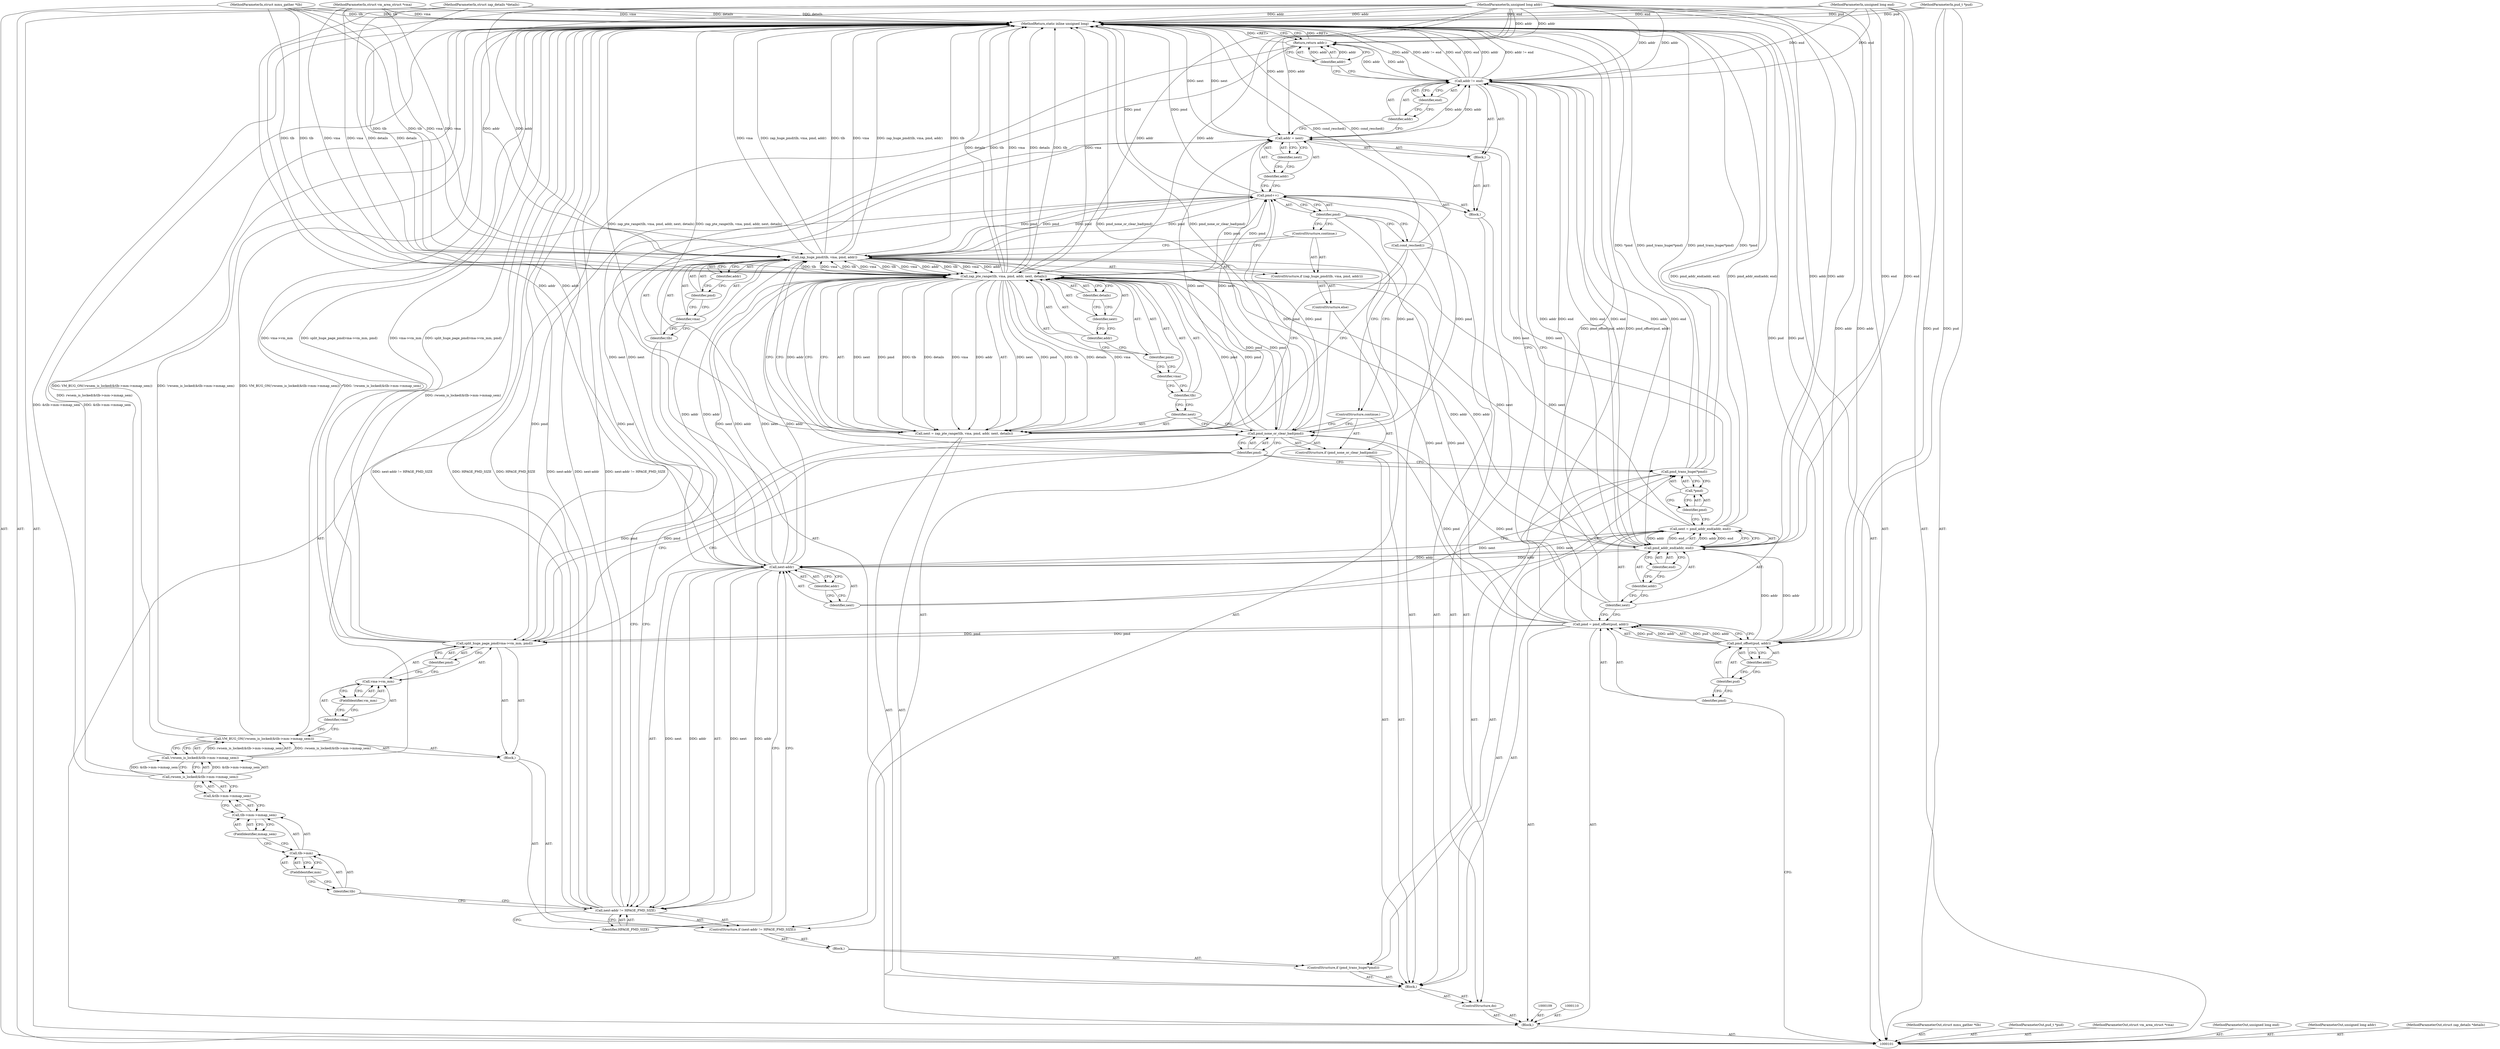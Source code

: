digraph "1_linux_4a1d704194a441bf83c636004a479e01360ec850_6" {
"1000183" [label="(MethodReturn,static inline unsigned long)"];
"1000102" [label="(MethodParameterIn,struct mmu_gather *tlb)"];
"1000280" [label="(MethodParameterOut,struct mmu_gather *tlb)"];
"1000116" [label="(ControlStructure,do)"];
"1000117" [label="(Block,)"];
"1000120" [label="(Call,pmd_addr_end(addr, end))"];
"1000121" [label="(Identifier,addr)"];
"1000122" [label="(Identifier,end)"];
"1000118" [label="(Call,next = pmd_addr_end(addr, end))"];
"1000119" [label="(Identifier,next)"];
"1000125" [label="(Call,*pmd)"];
"1000126" [label="(Identifier,pmd)"];
"1000127" [label="(Block,)"];
"1000123" [label="(ControlStructure,if (pmd_trans_huge(*pmd)))"];
"1000124" [label="(Call,pmd_trans_huge(*pmd))"];
"1000132" [label="(Identifier,addr)"];
"1000133" [label="(Identifier,HPAGE_PMD_SIZE)"];
"1000128" [label="(ControlStructure,if (next-addr != HPAGE_PMD_SIZE))"];
"1000134" [label="(Block,)"];
"1000129" [label="(Call,next-addr != HPAGE_PMD_SIZE)"];
"1000130" [label="(Call,next-addr)"];
"1000131" [label="(Identifier,next)"];
"1000136" [label="(Call,!rwsem_is_locked(&tlb->mm->mmap_sem))"];
"1000137" [label="(Call,rwsem_is_locked(&tlb->mm->mmap_sem))"];
"1000138" [label="(Call,&tlb->mm->mmap_sem)"];
"1000139" [label="(Call,tlb->mm->mmap_sem)"];
"1000140" [label="(Call,tlb->mm)"];
"1000141" [label="(Identifier,tlb)"];
"1000142" [label="(FieldIdentifier,mm)"];
"1000143" [label="(FieldIdentifier,mmap_sem)"];
"1000135" [label="(Call,VM_BUG_ON(!rwsem_is_locked(&tlb->mm->mmap_sem)))"];
"1000145" [label="(Call,vma->vm_mm)"];
"1000146" [label="(Identifier,vma)"];
"1000147" [label="(FieldIdentifier,vm_mm)"];
"1000148" [label="(Identifier,pmd)"];
"1000144" [label="(Call,split_huge_page_pmd(vma->vm_mm, pmd))"];
"1000150" [label="(ControlStructure,if (zap_huge_pmd(tlb, vma, pmd, addr)))"];
"1000151" [label="(Call,zap_huge_pmd(tlb, vma, pmd, addr))"];
"1000152" [label="(Identifier,tlb)"];
"1000153" [label="(Identifier,vma)"];
"1000154" [label="(Identifier,pmd)"];
"1000155" [label="(Identifier,addr)"];
"1000149" [label="(ControlStructure,else)"];
"1000156" [label="(ControlStructure,continue;)"];
"1000104" [label="(MethodParameterIn,pud_t *pud)"];
"1000282" [label="(MethodParameterOut,pud_t *pud)"];
"1000103" [label="(MethodParameterIn,struct vm_area_struct *vma)"];
"1000281" [label="(MethodParameterOut,struct vm_area_struct *vma)"];
"1000157" [label="(ControlStructure,if (pmd_none_or_clear_bad(pmd)))"];
"1000159" [label="(Identifier,pmd)"];
"1000158" [label="(Call,pmd_none_or_clear_bad(pmd))"];
"1000160" [label="(ControlStructure,continue;)"];
"1000163" [label="(Call,zap_pte_range(tlb, vma, pmd, addr, next, details))"];
"1000164" [label="(Identifier,tlb)"];
"1000165" [label="(Identifier,vma)"];
"1000161" [label="(Call,next = zap_pte_range(tlb, vma, pmd, addr, next, details))"];
"1000162" [label="(Identifier,next)"];
"1000166" [label="(Identifier,pmd)"];
"1000167" [label="(Identifier,addr)"];
"1000168" [label="(Identifier,next)"];
"1000169" [label="(Identifier,details)"];
"1000170" [label="(Call,cond_resched())"];
"1000171" [label="(Block,)"];
"1000172" [label="(Call,pmd++)"];
"1000173" [label="(Identifier,pmd)"];
"1000174" [label="(Block,)"];
"1000175" [label="(Call,addr = next)"];
"1000176" [label="(Identifier,addr)"];
"1000177" [label="(Identifier,next)"];
"1000178" [label="(Call,addr != end)"];
"1000179" [label="(Identifier,addr)"];
"1000180" [label="(Identifier,end)"];
"1000181" [label="(Return,return addr;)"];
"1000182" [label="(Identifier,addr)"];
"1000106" [label="(MethodParameterIn,unsigned long end)"];
"1000284" [label="(MethodParameterOut,unsigned long end)"];
"1000105" [label="(MethodParameterIn,unsigned long addr)"];
"1000283" [label="(MethodParameterOut,unsigned long addr)"];
"1000107" [label="(MethodParameterIn,struct zap_details *details)"];
"1000285" [label="(MethodParameterOut,struct zap_details *details)"];
"1000108" [label="(Block,)"];
"1000111" [label="(Call,pmd = pmd_offset(pud, addr))"];
"1000112" [label="(Identifier,pmd)"];
"1000114" [label="(Identifier,pud)"];
"1000115" [label="(Identifier,addr)"];
"1000113" [label="(Call,pmd_offset(pud, addr))"];
"1000183" -> "1000101"  [label="AST: "];
"1000183" -> "1000181"  [label="CFG: "];
"1000181" -> "1000183"  [label="DDG: <RET>"];
"1000178" -> "1000183"  [label="DDG: addr != end"];
"1000178" -> "1000183"  [label="DDG: end"];
"1000178" -> "1000183"  [label="DDG: addr"];
"1000124" -> "1000183"  [label="DDG: *pmd"];
"1000124" -> "1000183"  [label="DDG: pmd_trans_huge(*pmd)"];
"1000163" -> "1000183"  [label="DDG: details"];
"1000163" -> "1000183"  [label="DDG: tlb"];
"1000163" -> "1000183"  [label="DDG: vma"];
"1000105" -> "1000183"  [label="DDG: addr"];
"1000113" -> "1000183"  [label="DDG: pud"];
"1000151" -> "1000183"  [label="DDG: tlb"];
"1000151" -> "1000183"  [label="DDG: vma"];
"1000151" -> "1000183"  [label="DDG: zap_huge_pmd(tlb, vma, pmd, addr)"];
"1000137" -> "1000183"  [label="DDG: &tlb->mm->mmap_sem"];
"1000161" -> "1000183"  [label="DDG: zap_pte_range(tlb, vma, pmd, addr, next, details)"];
"1000129" -> "1000183"  [label="DDG: next-addr"];
"1000129" -> "1000183"  [label="DDG: next-addr != HPAGE_PMD_SIZE"];
"1000129" -> "1000183"  [label="DDG: HPAGE_PMD_SIZE"];
"1000107" -> "1000183"  [label="DDG: details"];
"1000104" -> "1000183"  [label="DDG: pud"];
"1000144" -> "1000183"  [label="DDG: split_huge_page_pmd(vma->vm_mm, pmd)"];
"1000144" -> "1000183"  [label="DDG: vma->vm_mm"];
"1000158" -> "1000183"  [label="DDG: pmd_none_or_clear_bad(pmd)"];
"1000103" -> "1000183"  [label="DDG: vma"];
"1000102" -> "1000183"  [label="DDG: tlb"];
"1000135" -> "1000183"  [label="DDG: VM_BUG_ON(!rwsem_is_locked(&tlb->mm->mmap_sem))"];
"1000135" -> "1000183"  [label="DDG: !rwsem_is_locked(&tlb->mm->mmap_sem)"];
"1000111" -> "1000183"  [label="DDG: pmd_offset(pud, addr)"];
"1000118" -> "1000183"  [label="DDG: pmd_addr_end(addr, end)"];
"1000172" -> "1000183"  [label="DDG: pmd"];
"1000175" -> "1000183"  [label="DDG: next"];
"1000170" -> "1000183"  [label="DDG: cond_resched()"];
"1000136" -> "1000183"  [label="DDG: rwsem_is_locked(&tlb->mm->mmap_sem)"];
"1000106" -> "1000183"  [label="DDG: end"];
"1000102" -> "1000101"  [label="AST: "];
"1000102" -> "1000183"  [label="DDG: tlb"];
"1000102" -> "1000151"  [label="DDG: tlb"];
"1000102" -> "1000163"  [label="DDG: tlb"];
"1000280" -> "1000101"  [label="AST: "];
"1000116" -> "1000108"  [label="AST: "];
"1000117" -> "1000116"  [label="AST: "];
"1000171" -> "1000116"  [label="AST: "];
"1000117" -> "1000116"  [label="AST: "];
"1000118" -> "1000117"  [label="AST: "];
"1000123" -> "1000117"  [label="AST: "];
"1000157" -> "1000117"  [label="AST: "];
"1000161" -> "1000117"  [label="AST: "];
"1000170" -> "1000117"  [label="AST: "];
"1000120" -> "1000118"  [label="AST: "];
"1000120" -> "1000122"  [label="CFG: "];
"1000121" -> "1000120"  [label="AST: "];
"1000122" -> "1000120"  [label="AST: "];
"1000118" -> "1000120"  [label="CFG: "];
"1000120" -> "1000118"  [label="DDG: addr"];
"1000120" -> "1000118"  [label="DDG: end"];
"1000178" -> "1000120"  [label="DDG: addr"];
"1000178" -> "1000120"  [label="DDG: end"];
"1000113" -> "1000120"  [label="DDG: addr"];
"1000105" -> "1000120"  [label="DDG: addr"];
"1000106" -> "1000120"  [label="DDG: end"];
"1000120" -> "1000130"  [label="DDG: addr"];
"1000120" -> "1000163"  [label="DDG: addr"];
"1000120" -> "1000178"  [label="DDG: end"];
"1000121" -> "1000120"  [label="AST: "];
"1000121" -> "1000119"  [label="CFG: "];
"1000122" -> "1000121"  [label="CFG: "];
"1000122" -> "1000120"  [label="AST: "];
"1000122" -> "1000121"  [label="CFG: "];
"1000120" -> "1000122"  [label="CFG: "];
"1000118" -> "1000117"  [label="AST: "];
"1000118" -> "1000120"  [label="CFG: "];
"1000119" -> "1000118"  [label="AST: "];
"1000120" -> "1000118"  [label="AST: "];
"1000126" -> "1000118"  [label="CFG: "];
"1000118" -> "1000183"  [label="DDG: pmd_addr_end(addr, end)"];
"1000120" -> "1000118"  [label="DDG: addr"];
"1000120" -> "1000118"  [label="DDG: end"];
"1000118" -> "1000130"  [label="DDG: next"];
"1000118" -> "1000163"  [label="DDG: next"];
"1000118" -> "1000175"  [label="DDG: next"];
"1000119" -> "1000118"  [label="AST: "];
"1000119" -> "1000178"  [label="CFG: "];
"1000119" -> "1000111"  [label="CFG: "];
"1000121" -> "1000119"  [label="CFG: "];
"1000125" -> "1000124"  [label="AST: "];
"1000125" -> "1000126"  [label="CFG: "];
"1000126" -> "1000125"  [label="AST: "];
"1000124" -> "1000125"  [label="CFG: "];
"1000126" -> "1000125"  [label="AST: "];
"1000126" -> "1000118"  [label="CFG: "];
"1000125" -> "1000126"  [label="CFG: "];
"1000127" -> "1000123"  [label="AST: "];
"1000128" -> "1000127"  [label="AST: "];
"1000123" -> "1000117"  [label="AST: "];
"1000124" -> "1000123"  [label="AST: "];
"1000127" -> "1000123"  [label="AST: "];
"1000124" -> "1000123"  [label="AST: "];
"1000124" -> "1000125"  [label="CFG: "];
"1000125" -> "1000124"  [label="AST: "];
"1000131" -> "1000124"  [label="CFG: "];
"1000159" -> "1000124"  [label="CFG: "];
"1000124" -> "1000183"  [label="DDG: *pmd"];
"1000124" -> "1000183"  [label="DDG: pmd_trans_huge(*pmd)"];
"1000132" -> "1000130"  [label="AST: "];
"1000132" -> "1000131"  [label="CFG: "];
"1000130" -> "1000132"  [label="CFG: "];
"1000133" -> "1000129"  [label="AST: "];
"1000133" -> "1000130"  [label="CFG: "];
"1000129" -> "1000133"  [label="CFG: "];
"1000128" -> "1000127"  [label="AST: "];
"1000129" -> "1000128"  [label="AST: "];
"1000134" -> "1000128"  [label="AST: "];
"1000149" -> "1000128"  [label="AST: "];
"1000134" -> "1000128"  [label="AST: "];
"1000135" -> "1000134"  [label="AST: "];
"1000144" -> "1000134"  [label="AST: "];
"1000129" -> "1000128"  [label="AST: "];
"1000129" -> "1000133"  [label="CFG: "];
"1000130" -> "1000129"  [label="AST: "];
"1000133" -> "1000129"  [label="AST: "];
"1000141" -> "1000129"  [label="CFG: "];
"1000152" -> "1000129"  [label="CFG: "];
"1000129" -> "1000183"  [label="DDG: next-addr"];
"1000129" -> "1000183"  [label="DDG: next-addr != HPAGE_PMD_SIZE"];
"1000129" -> "1000183"  [label="DDG: HPAGE_PMD_SIZE"];
"1000130" -> "1000129"  [label="DDG: next"];
"1000130" -> "1000129"  [label="DDG: addr"];
"1000130" -> "1000129"  [label="AST: "];
"1000130" -> "1000132"  [label="CFG: "];
"1000131" -> "1000130"  [label="AST: "];
"1000132" -> "1000130"  [label="AST: "];
"1000133" -> "1000130"  [label="CFG: "];
"1000130" -> "1000129"  [label="DDG: next"];
"1000130" -> "1000129"  [label="DDG: addr"];
"1000118" -> "1000130"  [label="DDG: next"];
"1000120" -> "1000130"  [label="DDG: addr"];
"1000105" -> "1000130"  [label="DDG: addr"];
"1000130" -> "1000151"  [label="DDG: addr"];
"1000130" -> "1000163"  [label="DDG: addr"];
"1000130" -> "1000163"  [label="DDG: next"];
"1000130" -> "1000175"  [label="DDG: next"];
"1000131" -> "1000130"  [label="AST: "];
"1000131" -> "1000124"  [label="CFG: "];
"1000132" -> "1000131"  [label="CFG: "];
"1000136" -> "1000135"  [label="AST: "];
"1000136" -> "1000137"  [label="CFG: "];
"1000137" -> "1000136"  [label="AST: "];
"1000135" -> "1000136"  [label="CFG: "];
"1000136" -> "1000183"  [label="DDG: rwsem_is_locked(&tlb->mm->mmap_sem)"];
"1000136" -> "1000135"  [label="DDG: rwsem_is_locked(&tlb->mm->mmap_sem)"];
"1000137" -> "1000136"  [label="DDG: &tlb->mm->mmap_sem"];
"1000137" -> "1000136"  [label="AST: "];
"1000137" -> "1000138"  [label="CFG: "];
"1000138" -> "1000137"  [label="AST: "];
"1000136" -> "1000137"  [label="CFG: "];
"1000137" -> "1000183"  [label="DDG: &tlb->mm->mmap_sem"];
"1000137" -> "1000136"  [label="DDG: &tlb->mm->mmap_sem"];
"1000138" -> "1000137"  [label="AST: "];
"1000138" -> "1000139"  [label="CFG: "];
"1000139" -> "1000138"  [label="AST: "];
"1000137" -> "1000138"  [label="CFG: "];
"1000139" -> "1000138"  [label="AST: "];
"1000139" -> "1000143"  [label="CFG: "];
"1000140" -> "1000139"  [label="AST: "];
"1000143" -> "1000139"  [label="AST: "];
"1000138" -> "1000139"  [label="CFG: "];
"1000140" -> "1000139"  [label="AST: "];
"1000140" -> "1000142"  [label="CFG: "];
"1000141" -> "1000140"  [label="AST: "];
"1000142" -> "1000140"  [label="AST: "];
"1000143" -> "1000140"  [label="CFG: "];
"1000141" -> "1000140"  [label="AST: "];
"1000141" -> "1000129"  [label="CFG: "];
"1000142" -> "1000141"  [label="CFG: "];
"1000142" -> "1000140"  [label="AST: "];
"1000142" -> "1000141"  [label="CFG: "];
"1000140" -> "1000142"  [label="CFG: "];
"1000143" -> "1000139"  [label="AST: "];
"1000143" -> "1000140"  [label="CFG: "];
"1000139" -> "1000143"  [label="CFG: "];
"1000135" -> "1000134"  [label="AST: "];
"1000135" -> "1000136"  [label="CFG: "];
"1000136" -> "1000135"  [label="AST: "];
"1000146" -> "1000135"  [label="CFG: "];
"1000135" -> "1000183"  [label="DDG: VM_BUG_ON(!rwsem_is_locked(&tlb->mm->mmap_sem))"];
"1000135" -> "1000183"  [label="DDG: !rwsem_is_locked(&tlb->mm->mmap_sem)"];
"1000136" -> "1000135"  [label="DDG: rwsem_is_locked(&tlb->mm->mmap_sem)"];
"1000145" -> "1000144"  [label="AST: "];
"1000145" -> "1000147"  [label="CFG: "];
"1000146" -> "1000145"  [label="AST: "];
"1000147" -> "1000145"  [label="AST: "];
"1000148" -> "1000145"  [label="CFG: "];
"1000146" -> "1000145"  [label="AST: "];
"1000146" -> "1000135"  [label="CFG: "];
"1000147" -> "1000146"  [label="CFG: "];
"1000147" -> "1000145"  [label="AST: "];
"1000147" -> "1000146"  [label="CFG: "];
"1000145" -> "1000147"  [label="CFG: "];
"1000148" -> "1000144"  [label="AST: "];
"1000148" -> "1000145"  [label="CFG: "];
"1000144" -> "1000148"  [label="CFG: "];
"1000144" -> "1000134"  [label="AST: "];
"1000144" -> "1000148"  [label="CFG: "];
"1000145" -> "1000144"  [label="AST: "];
"1000148" -> "1000144"  [label="AST: "];
"1000159" -> "1000144"  [label="CFG: "];
"1000144" -> "1000183"  [label="DDG: split_huge_page_pmd(vma->vm_mm, pmd)"];
"1000144" -> "1000183"  [label="DDG: vma->vm_mm"];
"1000111" -> "1000144"  [label="DDG: pmd"];
"1000172" -> "1000144"  [label="DDG: pmd"];
"1000144" -> "1000158"  [label="DDG: pmd"];
"1000150" -> "1000149"  [label="AST: "];
"1000151" -> "1000150"  [label="AST: "];
"1000156" -> "1000150"  [label="AST: "];
"1000151" -> "1000150"  [label="AST: "];
"1000151" -> "1000155"  [label="CFG: "];
"1000152" -> "1000151"  [label="AST: "];
"1000153" -> "1000151"  [label="AST: "];
"1000154" -> "1000151"  [label="AST: "];
"1000155" -> "1000151"  [label="AST: "];
"1000156" -> "1000151"  [label="CFG: "];
"1000159" -> "1000151"  [label="CFG: "];
"1000151" -> "1000183"  [label="DDG: tlb"];
"1000151" -> "1000183"  [label="DDG: vma"];
"1000151" -> "1000183"  [label="DDG: zap_huge_pmd(tlb, vma, pmd, addr)"];
"1000163" -> "1000151"  [label="DDG: tlb"];
"1000163" -> "1000151"  [label="DDG: vma"];
"1000102" -> "1000151"  [label="DDG: tlb"];
"1000103" -> "1000151"  [label="DDG: vma"];
"1000111" -> "1000151"  [label="DDG: pmd"];
"1000172" -> "1000151"  [label="DDG: pmd"];
"1000130" -> "1000151"  [label="DDG: addr"];
"1000105" -> "1000151"  [label="DDG: addr"];
"1000151" -> "1000158"  [label="DDG: pmd"];
"1000151" -> "1000163"  [label="DDG: tlb"];
"1000151" -> "1000163"  [label="DDG: vma"];
"1000151" -> "1000163"  [label="DDG: addr"];
"1000151" -> "1000172"  [label="DDG: pmd"];
"1000152" -> "1000151"  [label="AST: "];
"1000152" -> "1000129"  [label="CFG: "];
"1000153" -> "1000152"  [label="CFG: "];
"1000153" -> "1000151"  [label="AST: "];
"1000153" -> "1000152"  [label="CFG: "];
"1000154" -> "1000153"  [label="CFG: "];
"1000154" -> "1000151"  [label="AST: "];
"1000154" -> "1000153"  [label="CFG: "];
"1000155" -> "1000154"  [label="CFG: "];
"1000155" -> "1000151"  [label="AST: "];
"1000155" -> "1000154"  [label="CFG: "];
"1000151" -> "1000155"  [label="CFG: "];
"1000149" -> "1000128"  [label="AST: "];
"1000150" -> "1000149"  [label="AST: "];
"1000156" -> "1000150"  [label="AST: "];
"1000156" -> "1000151"  [label="CFG: "];
"1000173" -> "1000156"  [label="CFG: "];
"1000104" -> "1000101"  [label="AST: "];
"1000104" -> "1000183"  [label="DDG: pud"];
"1000104" -> "1000113"  [label="DDG: pud"];
"1000282" -> "1000101"  [label="AST: "];
"1000103" -> "1000101"  [label="AST: "];
"1000103" -> "1000183"  [label="DDG: vma"];
"1000103" -> "1000151"  [label="DDG: vma"];
"1000103" -> "1000163"  [label="DDG: vma"];
"1000281" -> "1000101"  [label="AST: "];
"1000157" -> "1000117"  [label="AST: "];
"1000158" -> "1000157"  [label="AST: "];
"1000160" -> "1000157"  [label="AST: "];
"1000159" -> "1000158"  [label="AST: "];
"1000159" -> "1000144"  [label="CFG: "];
"1000159" -> "1000151"  [label="CFG: "];
"1000159" -> "1000124"  [label="CFG: "];
"1000158" -> "1000159"  [label="CFG: "];
"1000158" -> "1000157"  [label="AST: "];
"1000158" -> "1000159"  [label="CFG: "];
"1000159" -> "1000158"  [label="AST: "];
"1000160" -> "1000158"  [label="CFG: "];
"1000162" -> "1000158"  [label="CFG: "];
"1000158" -> "1000183"  [label="DDG: pmd_none_or_clear_bad(pmd)"];
"1000144" -> "1000158"  [label="DDG: pmd"];
"1000111" -> "1000158"  [label="DDG: pmd"];
"1000151" -> "1000158"  [label="DDG: pmd"];
"1000172" -> "1000158"  [label="DDG: pmd"];
"1000158" -> "1000163"  [label="DDG: pmd"];
"1000158" -> "1000172"  [label="DDG: pmd"];
"1000160" -> "1000157"  [label="AST: "];
"1000160" -> "1000158"  [label="CFG: "];
"1000173" -> "1000160"  [label="CFG: "];
"1000163" -> "1000161"  [label="AST: "];
"1000163" -> "1000169"  [label="CFG: "];
"1000164" -> "1000163"  [label="AST: "];
"1000165" -> "1000163"  [label="AST: "];
"1000166" -> "1000163"  [label="AST: "];
"1000167" -> "1000163"  [label="AST: "];
"1000168" -> "1000163"  [label="AST: "];
"1000169" -> "1000163"  [label="AST: "];
"1000161" -> "1000163"  [label="CFG: "];
"1000163" -> "1000183"  [label="DDG: details"];
"1000163" -> "1000183"  [label="DDG: tlb"];
"1000163" -> "1000183"  [label="DDG: vma"];
"1000163" -> "1000151"  [label="DDG: tlb"];
"1000163" -> "1000151"  [label="DDG: vma"];
"1000163" -> "1000161"  [label="DDG: next"];
"1000163" -> "1000161"  [label="DDG: pmd"];
"1000163" -> "1000161"  [label="DDG: tlb"];
"1000163" -> "1000161"  [label="DDG: details"];
"1000163" -> "1000161"  [label="DDG: vma"];
"1000163" -> "1000161"  [label="DDG: addr"];
"1000151" -> "1000163"  [label="DDG: tlb"];
"1000151" -> "1000163"  [label="DDG: vma"];
"1000151" -> "1000163"  [label="DDG: addr"];
"1000102" -> "1000163"  [label="DDG: tlb"];
"1000103" -> "1000163"  [label="DDG: vma"];
"1000158" -> "1000163"  [label="DDG: pmd"];
"1000130" -> "1000163"  [label="DDG: addr"];
"1000130" -> "1000163"  [label="DDG: next"];
"1000120" -> "1000163"  [label="DDG: addr"];
"1000105" -> "1000163"  [label="DDG: addr"];
"1000118" -> "1000163"  [label="DDG: next"];
"1000107" -> "1000163"  [label="DDG: details"];
"1000163" -> "1000172"  [label="DDG: pmd"];
"1000164" -> "1000163"  [label="AST: "];
"1000164" -> "1000162"  [label="CFG: "];
"1000165" -> "1000164"  [label="CFG: "];
"1000165" -> "1000163"  [label="AST: "];
"1000165" -> "1000164"  [label="CFG: "];
"1000166" -> "1000165"  [label="CFG: "];
"1000161" -> "1000117"  [label="AST: "];
"1000161" -> "1000163"  [label="CFG: "];
"1000162" -> "1000161"  [label="AST: "];
"1000163" -> "1000161"  [label="AST: "];
"1000170" -> "1000161"  [label="CFG: "];
"1000161" -> "1000183"  [label="DDG: zap_pte_range(tlb, vma, pmd, addr, next, details)"];
"1000163" -> "1000161"  [label="DDG: next"];
"1000163" -> "1000161"  [label="DDG: pmd"];
"1000163" -> "1000161"  [label="DDG: tlb"];
"1000163" -> "1000161"  [label="DDG: details"];
"1000163" -> "1000161"  [label="DDG: vma"];
"1000163" -> "1000161"  [label="DDG: addr"];
"1000161" -> "1000175"  [label="DDG: next"];
"1000162" -> "1000161"  [label="AST: "];
"1000162" -> "1000158"  [label="CFG: "];
"1000164" -> "1000162"  [label="CFG: "];
"1000166" -> "1000163"  [label="AST: "];
"1000166" -> "1000165"  [label="CFG: "];
"1000167" -> "1000166"  [label="CFG: "];
"1000167" -> "1000163"  [label="AST: "];
"1000167" -> "1000166"  [label="CFG: "];
"1000168" -> "1000167"  [label="CFG: "];
"1000168" -> "1000163"  [label="AST: "];
"1000168" -> "1000167"  [label="CFG: "];
"1000169" -> "1000168"  [label="CFG: "];
"1000169" -> "1000163"  [label="AST: "];
"1000169" -> "1000168"  [label="CFG: "];
"1000163" -> "1000169"  [label="CFG: "];
"1000170" -> "1000117"  [label="AST: "];
"1000170" -> "1000161"  [label="CFG: "];
"1000173" -> "1000170"  [label="CFG: "];
"1000170" -> "1000183"  [label="DDG: cond_resched()"];
"1000171" -> "1000116"  [label="AST: "];
"1000172" -> "1000171"  [label="AST: "];
"1000174" -> "1000171"  [label="AST: "];
"1000172" -> "1000171"  [label="AST: "];
"1000172" -> "1000173"  [label="CFG: "];
"1000173" -> "1000172"  [label="AST: "];
"1000176" -> "1000172"  [label="CFG: "];
"1000172" -> "1000183"  [label="DDG: pmd"];
"1000172" -> "1000144"  [label="DDG: pmd"];
"1000172" -> "1000151"  [label="DDG: pmd"];
"1000172" -> "1000158"  [label="DDG: pmd"];
"1000158" -> "1000172"  [label="DDG: pmd"];
"1000163" -> "1000172"  [label="DDG: pmd"];
"1000151" -> "1000172"  [label="DDG: pmd"];
"1000173" -> "1000172"  [label="AST: "];
"1000173" -> "1000156"  [label="CFG: "];
"1000173" -> "1000160"  [label="CFG: "];
"1000173" -> "1000170"  [label="CFG: "];
"1000172" -> "1000173"  [label="CFG: "];
"1000174" -> "1000171"  [label="AST: "];
"1000175" -> "1000174"  [label="AST: "];
"1000178" -> "1000174"  [label="AST: "];
"1000175" -> "1000174"  [label="AST: "];
"1000175" -> "1000177"  [label="CFG: "];
"1000176" -> "1000175"  [label="AST: "];
"1000177" -> "1000175"  [label="AST: "];
"1000179" -> "1000175"  [label="CFG: "];
"1000175" -> "1000183"  [label="DDG: next"];
"1000118" -> "1000175"  [label="DDG: next"];
"1000161" -> "1000175"  [label="DDG: next"];
"1000130" -> "1000175"  [label="DDG: next"];
"1000105" -> "1000175"  [label="DDG: addr"];
"1000175" -> "1000178"  [label="DDG: addr"];
"1000176" -> "1000175"  [label="AST: "];
"1000176" -> "1000172"  [label="CFG: "];
"1000177" -> "1000176"  [label="CFG: "];
"1000177" -> "1000175"  [label="AST: "];
"1000177" -> "1000176"  [label="CFG: "];
"1000175" -> "1000177"  [label="CFG: "];
"1000178" -> "1000174"  [label="AST: "];
"1000178" -> "1000180"  [label="CFG: "];
"1000179" -> "1000178"  [label="AST: "];
"1000180" -> "1000178"  [label="AST: "];
"1000119" -> "1000178"  [label="CFG: "];
"1000182" -> "1000178"  [label="CFG: "];
"1000178" -> "1000183"  [label="DDG: addr != end"];
"1000178" -> "1000183"  [label="DDG: end"];
"1000178" -> "1000183"  [label="DDG: addr"];
"1000178" -> "1000120"  [label="DDG: addr"];
"1000178" -> "1000120"  [label="DDG: end"];
"1000175" -> "1000178"  [label="DDG: addr"];
"1000105" -> "1000178"  [label="DDG: addr"];
"1000120" -> "1000178"  [label="DDG: end"];
"1000106" -> "1000178"  [label="DDG: end"];
"1000178" -> "1000181"  [label="DDG: addr"];
"1000179" -> "1000178"  [label="AST: "];
"1000179" -> "1000175"  [label="CFG: "];
"1000180" -> "1000179"  [label="CFG: "];
"1000180" -> "1000178"  [label="AST: "];
"1000180" -> "1000179"  [label="CFG: "];
"1000178" -> "1000180"  [label="CFG: "];
"1000181" -> "1000108"  [label="AST: "];
"1000181" -> "1000182"  [label="CFG: "];
"1000182" -> "1000181"  [label="AST: "];
"1000183" -> "1000181"  [label="CFG: "];
"1000181" -> "1000183"  [label="DDG: <RET>"];
"1000182" -> "1000181"  [label="DDG: addr"];
"1000178" -> "1000181"  [label="DDG: addr"];
"1000105" -> "1000181"  [label="DDG: addr"];
"1000182" -> "1000181"  [label="AST: "];
"1000182" -> "1000178"  [label="CFG: "];
"1000181" -> "1000182"  [label="CFG: "];
"1000182" -> "1000181"  [label="DDG: addr"];
"1000106" -> "1000101"  [label="AST: "];
"1000106" -> "1000183"  [label="DDG: end"];
"1000106" -> "1000120"  [label="DDG: end"];
"1000106" -> "1000178"  [label="DDG: end"];
"1000284" -> "1000101"  [label="AST: "];
"1000105" -> "1000101"  [label="AST: "];
"1000105" -> "1000183"  [label="DDG: addr"];
"1000105" -> "1000113"  [label="DDG: addr"];
"1000105" -> "1000120"  [label="DDG: addr"];
"1000105" -> "1000130"  [label="DDG: addr"];
"1000105" -> "1000151"  [label="DDG: addr"];
"1000105" -> "1000163"  [label="DDG: addr"];
"1000105" -> "1000175"  [label="DDG: addr"];
"1000105" -> "1000178"  [label="DDG: addr"];
"1000105" -> "1000181"  [label="DDG: addr"];
"1000283" -> "1000101"  [label="AST: "];
"1000107" -> "1000101"  [label="AST: "];
"1000107" -> "1000183"  [label="DDG: details"];
"1000107" -> "1000163"  [label="DDG: details"];
"1000285" -> "1000101"  [label="AST: "];
"1000108" -> "1000101"  [label="AST: "];
"1000109" -> "1000108"  [label="AST: "];
"1000110" -> "1000108"  [label="AST: "];
"1000111" -> "1000108"  [label="AST: "];
"1000116" -> "1000108"  [label="AST: "];
"1000181" -> "1000108"  [label="AST: "];
"1000111" -> "1000108"  [label="AST: "];
"1000111" -> "1000113"  [label="CFG: "];
"1000112" -> "1000111"  [label="AST: "];
"1000113" -> "1000111"  [label="AST: "];
"1000119" -> "1000111"  [label="CFG: "];
"1000111" -> "1000183"  [label="DDG: pmd_offset(pud, addr)"];
"1000113" -> "1000111"  [label="DDG: pud"];
"1000113" -> "1000111"  [label="DDG: addr"];
"1000111" -> "1000144"  [label="DDG: pmd"];
"1000111" -> "1000151"  [label="DDG: pmd"];
"1000111" -> "1000158"  [label="DDG: pmd"];
"1000112" -> "1000111"  [label="AST: "];
"1000112" -> "1000101"  [label="CFG: "];
"1000114" -> "1000112"  [label="CFG: "];
"1000114" -> "1000113"  [label="AST: "];
"1000114" -> "1000112"  [label="CFG: "];
"1000115" -> "1000114"  [label="CFG: "];
"1000115" -> "1000113"  [label="AST: "];
"1000115" -> "1000114"  [label="CFG: "];
"1000113" -> "1000115"  [label="CFG: "];
"1000113" -> "1000111"  [label="AST: "];
"1000113" -> "1000115"  [label="CFG: "];
"1000114" -> "1000113"  [label="AST: "];
"1000115" -> "1000113"  [label="AST: "];
"1000111" -> "1000113"  [label="CFG: "];
"1000113" -> "1000183"  [label="DDG: pud"];
"1000113" -> "1000111"  [label="DDG: pud"];
"1000113" -> "1000111"  [label="DDG: addr"];
"1000104" -> "1000113"  [label="DDG: pud"];
"1000105" -> "1000113"  [label="DDG: addr"];
"1000113" -> "1000120"  [label="DDG: addr"];
}

